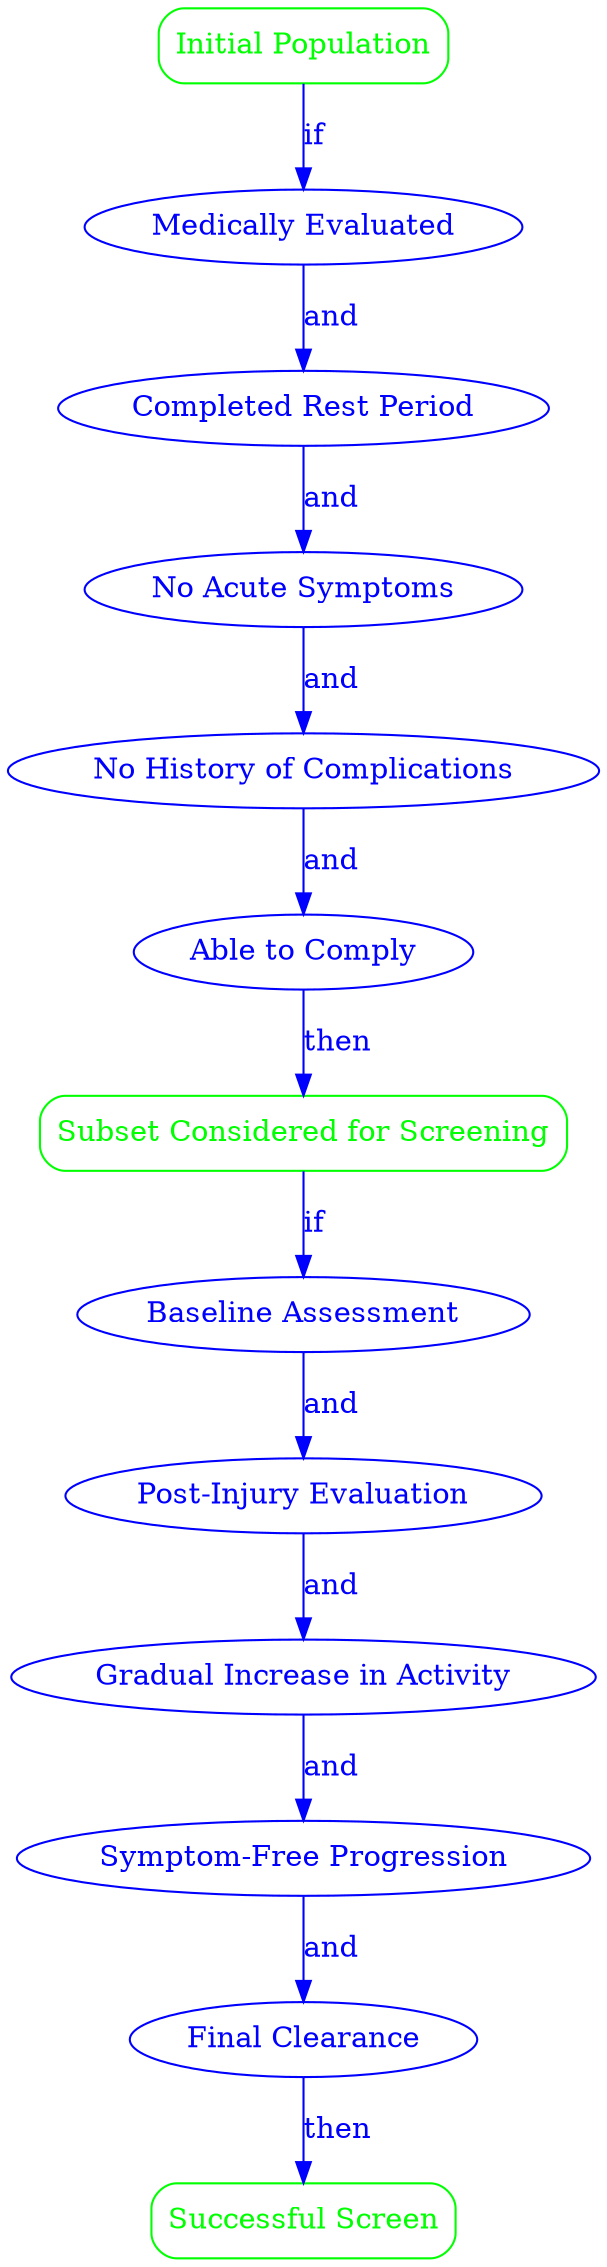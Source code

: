 digraph ReturnToPlayProtocol {
    rankdir=TB;

    // Populations
    InitialPopulation [label="Initial Population", shape=box, style=rounded, color=green, fontcolor=green, comment="All individuals who have participated in sports activities and have been diagnosed with a concussion."];
    SubsetScreening [label="Subset Considered for Screening", shape=box, style=rounded, color=green, fontcolor=green, comment="Individuals from the initial population who have been medically evaluated and diagnosed with a concussion by a healthcare professional and have completed an initial rest period."];
    SuccessfulScreen [label="Successful Screen", shape=box, style=rounded, color=green, fontcolor=green, comment="Individuals who have successfully completed the protocol and are cleared to return to play."];

    // Criteria
    MedEval [label="Medically Evaluated", shape=ellipse, color=blue, fontcolor=blue, comment="Diagnosed with a concussion by a healthcare professional."];
    RestPeriod [label="Completed Rest Period", shape=ellipse, color=blue, fontcolor=blue, comment="Completed an initial rest period as recommended by a healthcare provider."];
    NoAcuteSymptoms [label="No Acute Symptoms", shape=ellipse, color=blue, fontcolor=blue, comment="Acute symptoms have significantly reduced."];
    NoHistory [label="No History of Complications", shape=ellipse, color=blue, fontcolor=blue, comment="No history of multiple concussions or other neurological disorders unless cleared by a specialist."];
    Compliance [label="Able to Comply", shape=ellipse, color=blue, fontcolor=blue, comment="Able to comply with the protocol without other medical contraindications."];
    BaselineAssess [label="Baseline Assessment", shape=ellipse, color=blue, fontcolor=blue, comment="Baseline cognitive and physical assessments to establish pre-injury status."];
    PostInjuryEval [label="Post-Injury Evaluation", shape=ellipse, color=blue, fontcolor=blue, comment="Post-injury cognitive and physical evaluations."];
    GradualIncrease [label="Gradual Increase in Activity", shape=ellipse, color=blue, fontcolor=blue, comment="Gradual, stepwise increase in physical activity monitored by healthcare professionals."];
    SymptomFree [label="Symptom-Free Progression", shape=ellipse, color=blue, fontcolor=blue, comment="Remain symptom-free at each stage for at least 24 hours before progressing."];
    FinalClearance [label="Final Clearance", shape=ellipse, color=blue, fontcolor=blue, comment="Final clearance by a qualified healthcare provider ensuring symptom-free status and return to baseline function."];

    // Edges
    InitialPopulation -> MedEval [label="if", color=blue, fontcolor=blue];
    MedEval -> RestPeriod [label="and", color=blue, fontcolor=blue];
    RestPeriod -> NoAcuteSymptoms [label="and", color=blue, fontcolor=blue];
    NoAcuteSymptoms -> NoHistory [label="and", color=blue, fontcolor=blue];
    NoHistory -> Compliance [label="and", color=blue, fontcolor=blue];
    Compliance -> SubsetScreening [label="then", color=blue, fontcolor=blue];

    SubsetScreening -> BaselineAssess [label="if", color=blue, fontcolor=blue];
    BaselineAssess -> PostInjuryEval [label="and", color=blue, fontcolor=blue];
    PostInjuryEval -> GradualIncrease [label="and", color=blue, fontcolor=blue];
    GradualIncrease -> SymptomFree [label="and", color=blue, fontcolor=blue];
    SymptomFree -> FinalClearance [label="and", color=blue, fontcolor=blue];
    FinalClearance -> SuccessfulScreen [label="then", color=blue, fontcolor=blue];
}